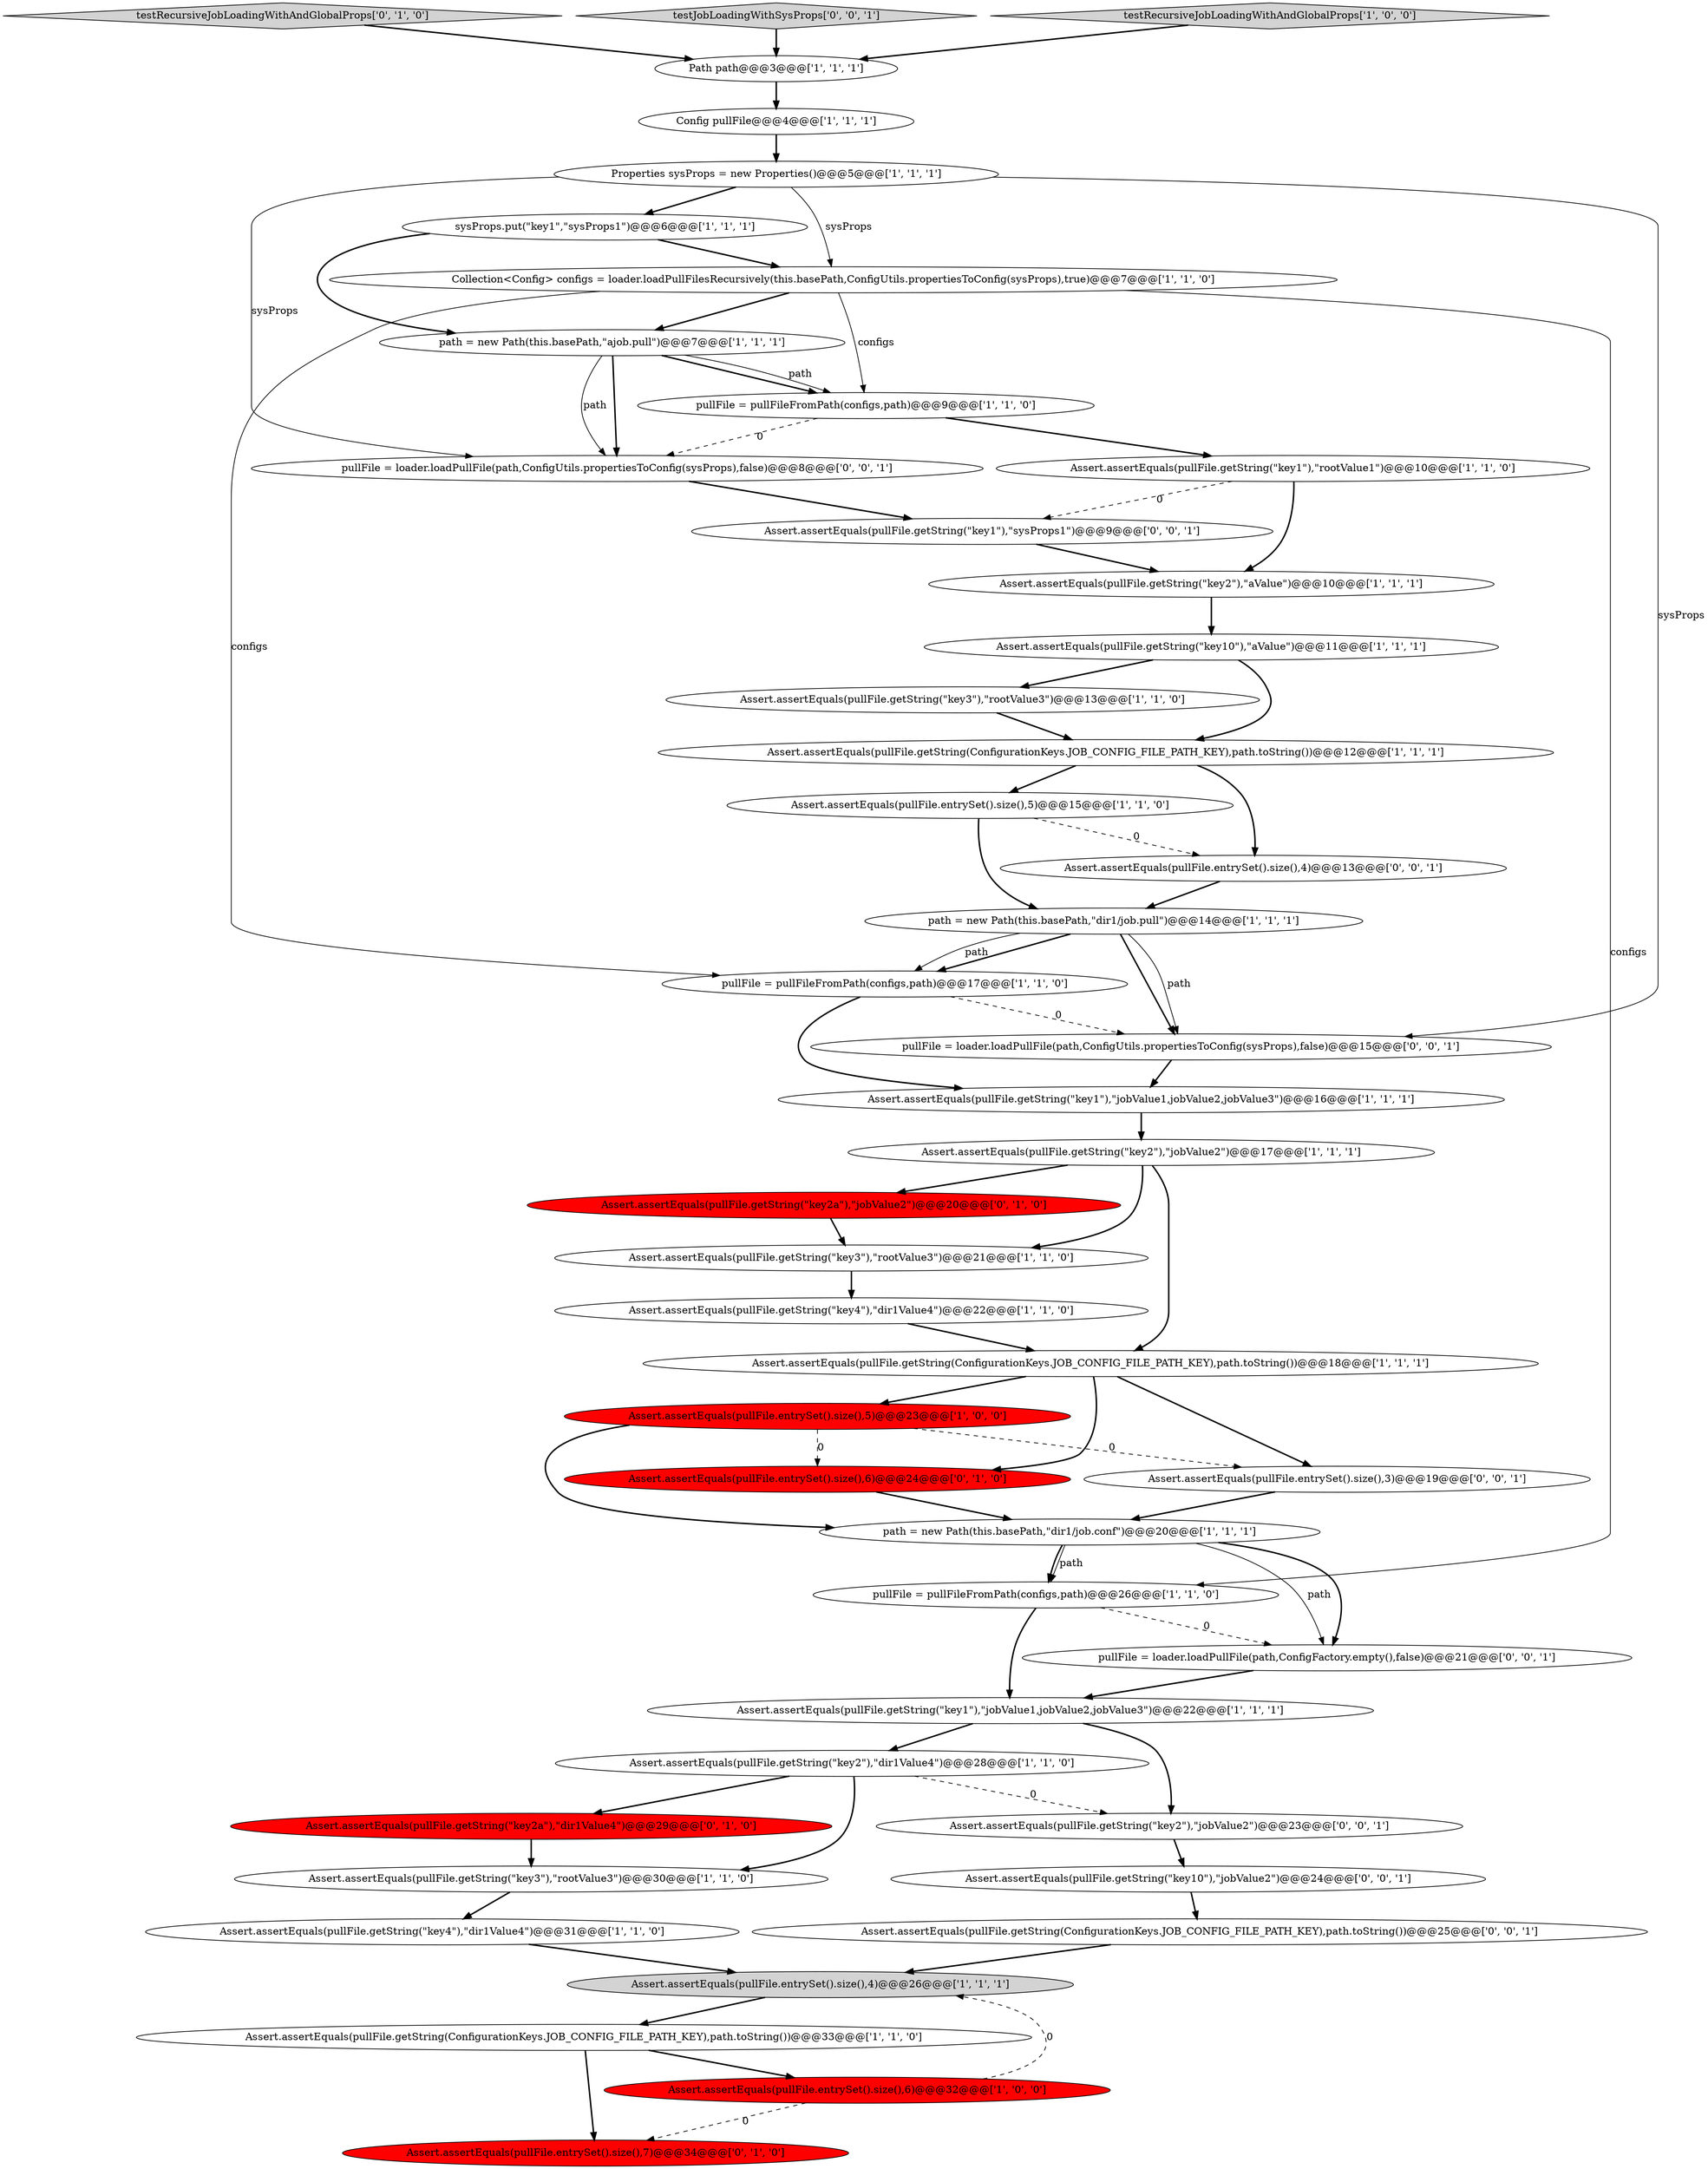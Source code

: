 digraph {
33 [style = filled, label = "Assert.assertEquals(pullFile.entrySet().size(),6)@@@24@@@['0', '1', '0']", fillcolor = red, shape = ellipse image = "AAA1AAABBB2BBB"];
1 [style = filled, label = "sysProps.put(\"key1\",\"sysProps1\")@@@6@@@['1', '1', '1']", fillcolor = white, shape = ellipse image = "AAA0AAABBB1BBB"];
34 [style = filled, label = "Assert.assertEquals(pullFile.getString(\"key2a\"),\"jobValue2\")@@@20@@@['0', '1', '0']", fillcolor = red, shape = ellipse image = "AAA1AAABBB2BBB"];
14 [style = filled, label = "Assert.assertEquals(pullFile.getString(\"key1\"),\"jobValue1,jobValue2,jobValue3\")@@@16@@@['1', '1', '1']", fillcolor = white, shape = ellipse image = "AAA0AAABBB1BBB"];
28 [style = filled, label = "Assert.assertEquals(pullFile.getString(\"key4\"),\"dir1Value4\")@@@31@@@['1', '1', '0']", fillcolor = white, shape = ellipse image = "AAA0AAABBB1BBB"];
39 [style = filled, label = "pullFile = loader.loadPullFile(path,ConfigUtils.propertiesToConfig(sysProps),false)@@@8@@@['0', '0', '1']", fillcolor = white, shape = ellipse image = "AAA0AAABBB3BBB"];
20 [style = filled, label = "Assert.assertEquals(pullFile.getString(\"key1\"),\"jobValue1,jobValue2,jobValue3\")@@@22@@@['1', '1', '1']", fillcolor = white, shape = ellipse image = "AAA0AAABBB1BBB"];
10 [style = filled, label = "Assert.assertEquals(pullFile.getString(\"key10\"),\"aValue\")@@@11@@@['1', '1', '1']", fillcolor = white, shape = ellipse image = "AAA0AAABBB1BBB"];
21 [style = filled, label = "Assert.assertEquals(pullFile.entrySet().size(),4)@@@26@@@['1', '1', '1']", fillcolor = lightgray, shape = ellipse image = "AAA0AAABBB1BBB"];
12 [style = filled, label = "Assert.assertEquals(pullFile.getString(\"key2\"),\"aValue\")@@@10@@@['1', '1', '1']", fillcolor = white, shape = ellipse image = "AAA0AAABBB1BBB"];
37 [style = filled, label = "Assert.assertEquals(pullFile.getString(ConfigurationKeys.JOB_CONFIG_FILE_PATH_KEY),path.toString())@@@25@@@['0', '0', '1']", fillcolor = white, shape = ellipse image = "AAA0AAABBB3BBB"];
41 [style = filled, label = "pullFile = loader.loadPullFile(path,ConfigFactory.empty(),false)@@@21@@@['0', '0', '1']", fillcolor = white, shape = ellipse image = "AAA0AAABBB3BBB"];
17 [style = filled, label = "path = new Path(this.basePath,\"dir1/job.pull\")@@@14@@@['1', '1', '1']", fillcolor = white, shape = ellipse image = "AAA0AAABBB1BBB"];
16 [style = filled, label = "Properties sysProps = new Properties()@@@5@@@['1', '1', '1']", fillcolor = white, shape = ellipse image = "AAA0AAABBB1BBB"];
3 [style = filled, label = "Assert.assertEquals(pullFile.getString(\"key3\"),\"rootValue3\")@@@30@@@['1', '1', '0']", fillcolor = white, shape = ellipse image = "AAA0AAABBB1BBB"];
4 [style = filled, label = "Assert.assertEquals(pullFile.getString(\"key3\"),\"rootValue3\")@@@13@@@['1', '1', '0']", fillcolor = white, shape = ellipse image = "AAA0AAABBB1BBB"];
31 [style = filled, label = "Assert.assertEquals(pullFile.entrySet().size(),7)@@@34@@@['0', '1', '0']", fillcolor = red, shape = ellipse image = "AAA1AAABBB2BBB"];
45 [style = filled, label = "pullFile = loader.loadPullFile(path,ConfigUtils.propertiesToConfig(sysProps),false)@@@15@@@['0', '0', '1']", fillcolor = white, shape = ellipse image = "AAA0AAABBB3BBB"];
25 [style = filled, label = "Assert.assertEquals(pullFile.getString(\"key1\"),\"rootValue1\")@@@10@@@['1', '1', '0']", fillcolor = white, shape = ellipse image = "AAA0AAABBB1BBB"];
18 [style = filled, label = "Assert.assertEquals(pullFile.entrySet().size(),5)@@@15@@@['1', '1', '0']", fillcolor = white, shape = ellipse image = "AAA0AAABBB1BBB"];
9 [style = filled, label = "Collection<Config> configs = loader.loadPullFilesRecursively(this.basePath,ConfigUtils.propertiesToConfig(sysProps),true)@@@7@@@['1', '1', '0']", fillcolor = white, shape = ellipse image = "AAA0AAABBB1BBB"];
23 [style = filled, label = "Assert.assertEquals(pullFile.getString(\"key2\"),\"jobValue2\")@@@17@@@['1', '1', '1']", fillcolor = white, shape = ellipse image = "AAA0AAABBB1BBB"];
35 [style = filled, label = "testRecursiveJobLoadingWithAndGlobalProps['0', '1', '0']", fillcolor = lightgray, shape = diamond image = "AAA0AAABBB2BBB"];
40 [style = filled, label = "Assert.assertEquals(pullFile.entrySet().size(),4)@@@13@@@['0', '0', '1']", fillcolor = white, shape = ellipse image = "AAA0AAABBB3BBB"];
30 [style = filled, label = "Assert.assertEquals(pullFile.getString(ConfigurationKeys.JOB_CONFIG_FILE_PATH_KEY),path.toString())@@@18@@@['1', '1', '1']", fillcolor = white, shape = ellipse image = "AAA0AAABBB1BBB"];
44 [style = filled, label = "Assert.assertEquals(pullFile.getString(\"key10\"),\"jobValue2\")@@@24@@@['0', '0', '1']", fillcolor = white, shape = ellipse image = "AAA0AAABBB3BBB"];
24 [style = filled, label = "Assert.assertEquals(pullFile.getString(ConfigurationKeys.JOB_CONFIG_FILE_PATH_KEY),path.toString())@@@33@@@['1', '1', '0']", fillcolor = white, shape = ellipse image = "AAA0AAABBB1BBB"];
0 [style = filled, label = "Assert.assertEquals(pullFile.getString(\"key3\"),\"rootValue3\")@@@21@@@['1', '1', '0']", fillcolor = white, shape = ellipse image = "AAA0AAABBB1BBB"];
15 [style = filled, label = "Assert.assertEquals(pullFile.getString(\"key4\"),\"dir1Value4\")@@@22@@@['1', '1', '0']", fillcolor = white, shape = ellipse image = "AAA0AAABBB1BBB"];
6 [style = filled, label = "Assert.assertEquals(pullFile.getString(\"key2\"),\"dir1Value4\")@@@28@@@['1', '1', '0']", fillcolor = white, shape = ellipse image = "AAA0AAABBB1BBB"];
8 [style = filled, label = "Assert.assertEquals(pullFile.entrySet().size(),5)@@@23@@@['1', '0', '0']", fillcolor = red, shape = ellipse image = "AAA1AAABBB1BBB"];
7 [style = filled, label = "path = new Path(this.basePath,\"dir1/job.conf\")@@@20@@@['1', '1', '1']", fillcolor = white, shape = ellipse image = "AAA0AAABBB1BBB"];
5 [style = filled, label = "Config pullFile@@@4@@@['1', '1', '1']", fillcolor = white, shape = ellipse image = "AAA0AAABBB1BBB"];
22 [style = filled, label = "path = new Path(this.basePath,\"ajob.pull\")@@@7@@@['1', '1', '1']", fillcolor = white, shape = ellipse image = "AAA0AAABBB1BBB"];
13 [style = filled, label = "Assert.assertEquals(pullFile.getString(ConfigurationKeys.JOB_CONFIG_FILE_PATH_KEY),path.toString())@@@12@@@['1', '1', '1']", fillcolor = white, shape = ellipse image = "AAA0AAABBB1BBB"];
27 [style = filled, label = "pullFile = pullFileFromPath(configs,path)@@@26@@@['1', '1', '0']", fillcolor = white, shape = ellipse image = "AAA0AAABBB1BBB"];
11 [style = filled, label = "Path path@@@3@@@['1', '1', '1']", fillcolor = white, shape = ellipse image = "AAA0AAABBB1BBB"];
36 [style = filled, label = "testJobLoadingWithSysProps['0', '0', '1']", fillcolor = lightgray, shape = diamond image = "AAA0AAABBB3BBB"];
43 [style = filled, label = "Assert.assertEquals(pullFile.getString(\"key1\"),\"sysProps1\")@@@9@@@['0', '0', '1']", fillcolor = white, shape = ellipse image = "AAA0AAABBB3BBB"];
38 [style = filled, label = "Assert.assertEquals(pullFile.getString(\"key2\"),\"jobValue2\")@@@23@@@['0', '0', '1']", fillcolor = white, shape = ellipse image = "AAA0AAABBB3BBB"];
26 [style = filled, label = "pullFile = pullFileFromPath(configs,path)@@@17@@@['1', '1', '0']", fillcolor = white, shape = ellipse image = "AAA0AAABBB1BBB"];
42 [style = filled, label = "Assert.assertEquals(pullFile.entrySet().size(),3)@@@19@@@['0', '0', '1']", fillcolor = white, shape = ellipse image = "AAA0AAABBB3BBB"];
2 [style = filled, label = "pullFile = pullFileFromPath(configs,path)@@@9@@@['1', '1', '0']", fillcolor = white, shape = ellipse image = "AAA0AAABBB1BBB"];
29 [style = filled, label = "Assert.assertEquals(pullFile.entrySet().size(),6)@@@32@@@['1', '0', '0']", fillcolor = red, shape = ellipse image = "AAA1AAABBB1BBB"];
19 [style = filled, label = "testRecursiveJobLoadingWithAndGlobalProps['1', '0', '0']", fillcolor = lightgray, shape = diamond image = "AAA0AAABBB1BBB"];
32 [style = filled, label = "Assert.assertEquals(pullFile.getString(\"key2a\"),\"dir1Value4\")@@@29@@@['0', '1', '0']", fillcolor = red, shape = ellipse image = "AAA1AAABBB2BBB"];
9->22 [style = bold, label=""];
33->7 [style = bold, label=""];
6->32 [style = bold, label=""];
6->3 [style = bold, label=""];
22->39 [style = solid, label="path"];
18->40 [style = dashed, label="0"];
17->26 [style = bold, label=""];
22->2 [style = bold, label=""];
23->30 [style = bold, label=""];
30->33 [style = bold, label=""];
26->45 [style = dashed, label="0"];
38->44 [style = bold, label=""];
27->41 [style = dashed, label="0"];
16->45 [style = solid, label="sysProps"];
8->33 [style = dashed, label="0"];
30->42 [style = bold, label=""];
4->13 [style = bold, label=""];
39->43 [style = bold, label=""];
26->14 [style = bold, label=""];
37->21 [style = bold, label=""];
18->17 [style = bold, label=""];
9->27 [style = solid, label="configs"];
17->45 [style = bold, label=""];
7->27 [style = solid, label="path"];
19->11 [style = bold, label=""];
6->38 [style = dashed, label="0"];
21->24 [style = bold, label=""];
24->29 [style = bold, label=""];
15->30 [style = bold, label=""];
20->6 [style = bold, label=""];
13->40 [style = bold, label=""];
20->38 [style = bold, label=""];
25->43 [style = dashed, label="0"];
17->45 [style = solid, label="path"];
29->31 [style = dashed, label="0"];
23->0 [style = bold, label=""];
41->20 [style = bold, label=""];
36->11 [style = bold, label=""];
0->15 [style = bold, label=""];
34->0 [style = bold, label=""];
1->9 [style = bold, label=""];
8->7 [style = bold, label=""];
8->42 [style = dashed, label="0"];
1->22 [style = bold, label=""];
5->16 [style = bold, label=""];
11->5 [style = bold, label=""];
3->28 [style = bold, label=""];
12->10 [style = bold, label=""];
28->21 [style = bold, label=""];
45->14 [style = bold, label=""];
22->2 [style = solid, label="path"];
9->26 [style = solid, label="configs"];
14->23 [style = bold, label=""];
10->13 [style = bold, label=""];
16->1 [style = bold, label=""];
25->12 [style = bold, label=""];
24->31 [style = bold, label=""];
43->12 [style = bold, label=""];
16->39 [style = solid, label="sysProps"];
9->2 [style = solid, label="configs"];
2->39 [style = dashed, label="0"];
40->17 [style = bold, label=""];
10->4 [style = bold, label=""];
7->27 [style = bold, label=""];
23->34 [style = bold, label=""];
22->39 [style = bold, label=""];
7->41 [style = solid, label="path"];
7->41 [style = bold, label=""];
42->7 [style = bold, label=""];
44->37 [style = bold, label=""];
30->8 [style = bold, label=""];
2->25 [style = bold, label=""];
32->3 [style = bold, label=""];
16->9 [style = solid, label="sysProps"];
27->20 [style = bold, label=""];
17->26 [style = solid, label="path"];
29->21 [style = dashed, label="0"];
13->18 [style = bold, label=""];
35->11 [style = bold, label=""];
}
